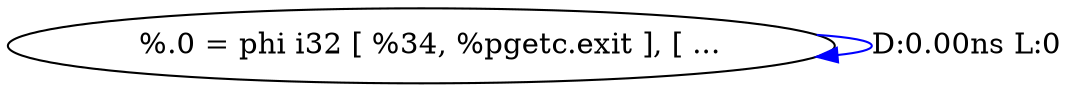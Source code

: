 digraph {
Node0x40a5870[label="  %.0 = phi i32 [ %34, %pgetc.exit ], [ ..."];
Node0x40a5870 -> Node0x40a5870[label="D:0.00ns L:0",color=blue];
}
